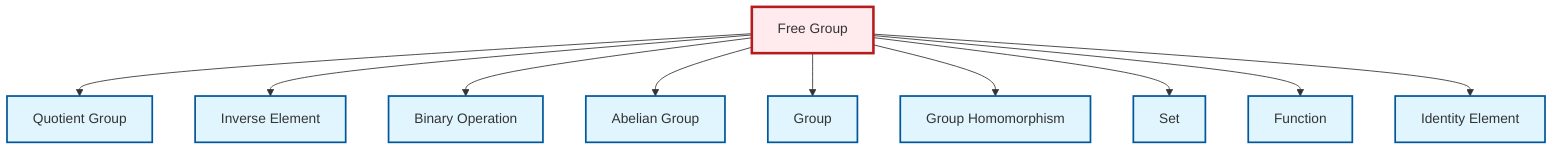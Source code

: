 graph TD
    classDef definition fill:#e1f5fe,stroke:#01579b,stroke-width:2px
    classDef theorem fill:#f3e5f5,stroke:#4a148c,stroke-width:2px
    classDef axiom fill:#fff3e0,stroke:#e65100,stroke-width:2px
    classDef example fill:#e8f5e9,stroke:#1b5e20,stroke-width:2px
    classDef current fill:#ffebee,stroke:#b71c1c,stroke-width:3px
    def-binary-operation["Binary Operation"]:::definition
    def-homomorphism["Group Homomorphism"]:::definition
    def-abelian-group["Abelian Group"]:::definition
    def-group["Group"]:::definition
    def-identity-element["Identity Element"]:::definition
    def-free-group["Free Group"]:::definition
    def-function["Function"]:::definition
    def-quotient-group["Quotient Group"]:::definition
    def-inverse-element["Inverse Element"]:::definition
    def-set["Set"]:::definition
    def-free-group --> def-quotient-group
    def-free-group --> def-inverse-element
    def-free-group --> def-binary-operation
    def-free-group --> def-abelian-group
    def-free-group --> def-group
    def-free-group --> def-homomorphism
    def-free-group --> def-set
    def-free-group --> def-function
    def-free-group --> def-identity-element
    class def-free-group current